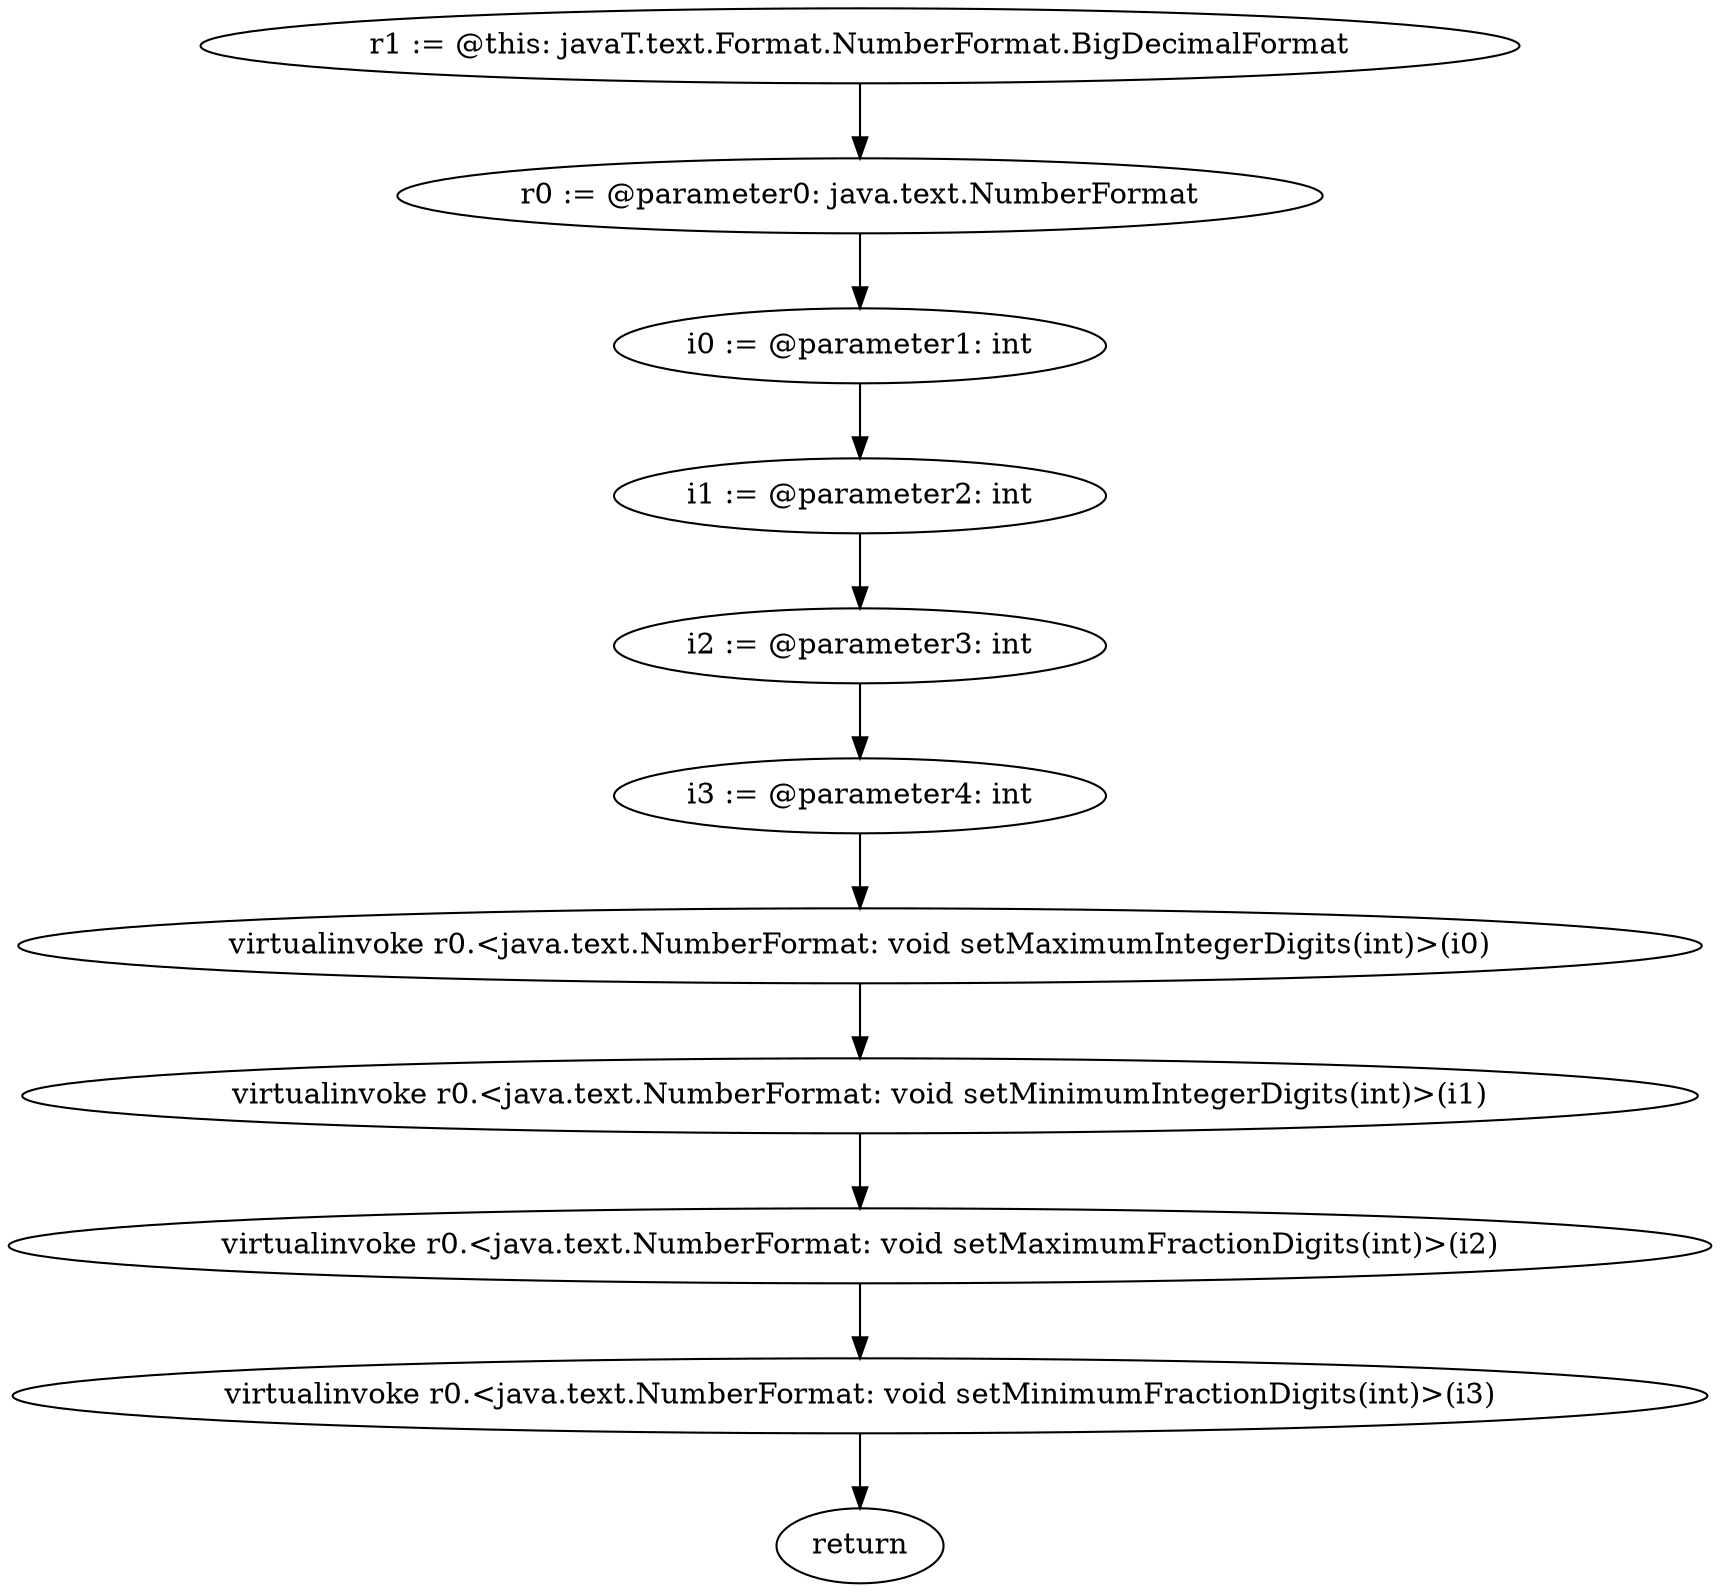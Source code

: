 digraph "unitGraph" {
    "r1 := @this: javaT.text.Format.NumberFormat.BigDecimalFormat"
    "r0 := @parameter0: java.text.NumberFormat"
    "i0 := @parameter1: int"
    "i1 := @parameter2: int"
    "i2 := @parameter3: int"
    "i3 := @parameter4: int"
    "virtualinvoke r0.<java.text.NumberFormat: void setMaximumIntegerDigits(int)>(i0)"
    "virtualinvoke r0.<java.text.NumberFormat: void setMinimumIntegerDigits(int)>(i1)"
    "virtualinvoke r0.<java.text.NumberFormat: void setMaximumFractionDigits(int)>(i2)"
    "virtualinvoke r0.<java.text.NumberFormat: void setMinimumFractionDigits(int)>(i3)"
    "return"
    "r1 := @this: javaT.text.Format.NumberFormat.BigDecimalFormat"->"r0 := @parameter0: java.text.NumberFormat";
    "r0 := @parameter0: java.text.NumberFormat"->"i0 := @parameter1: int";
    "i0 := @parameter1: int"->"i1 := @parameter2: int";
    "i1 := @parameter2: int"->"i2 := @parameter3: int";
    "i2 := @parameter3: int"->"i3 := @parameter4: int";
    "i3 := @parameter4: int"->"virtualinvoke r0.<java.text.NumberFormat: void setMaximumIntegerDigits(int)>(i0)";
    "virtualinvoke r0.<java.text.NumberFormat: void setMaximumIntegerDigits(int)>(i0)"->"virtualinvoke r0.<java.text.NumberFormat: void setMinimumIntegerDigits(int)>(i1)";
    "virtualinvoke r0.<java.text.NumberFormat: void setMinimumIntegerDigits(int)>(i1)"->"virtualinvoke r0.<java.text.NumberFormat: void setMaximumFractionDigits(int)>(i2)";
    "virtualinvoke r0.<java.text.NumberFormat: void setMaximumFractionDigits(int)>(i2)"->"virtualinvoke r0.<java.text.NumberFormat: void setMinimumFractionDigits(int)>(i3)";
    "virtualinvoke r0.<java.text.NumberFormat: void setMinimumFractionDigits(int)>(i3)"->"return";
}
